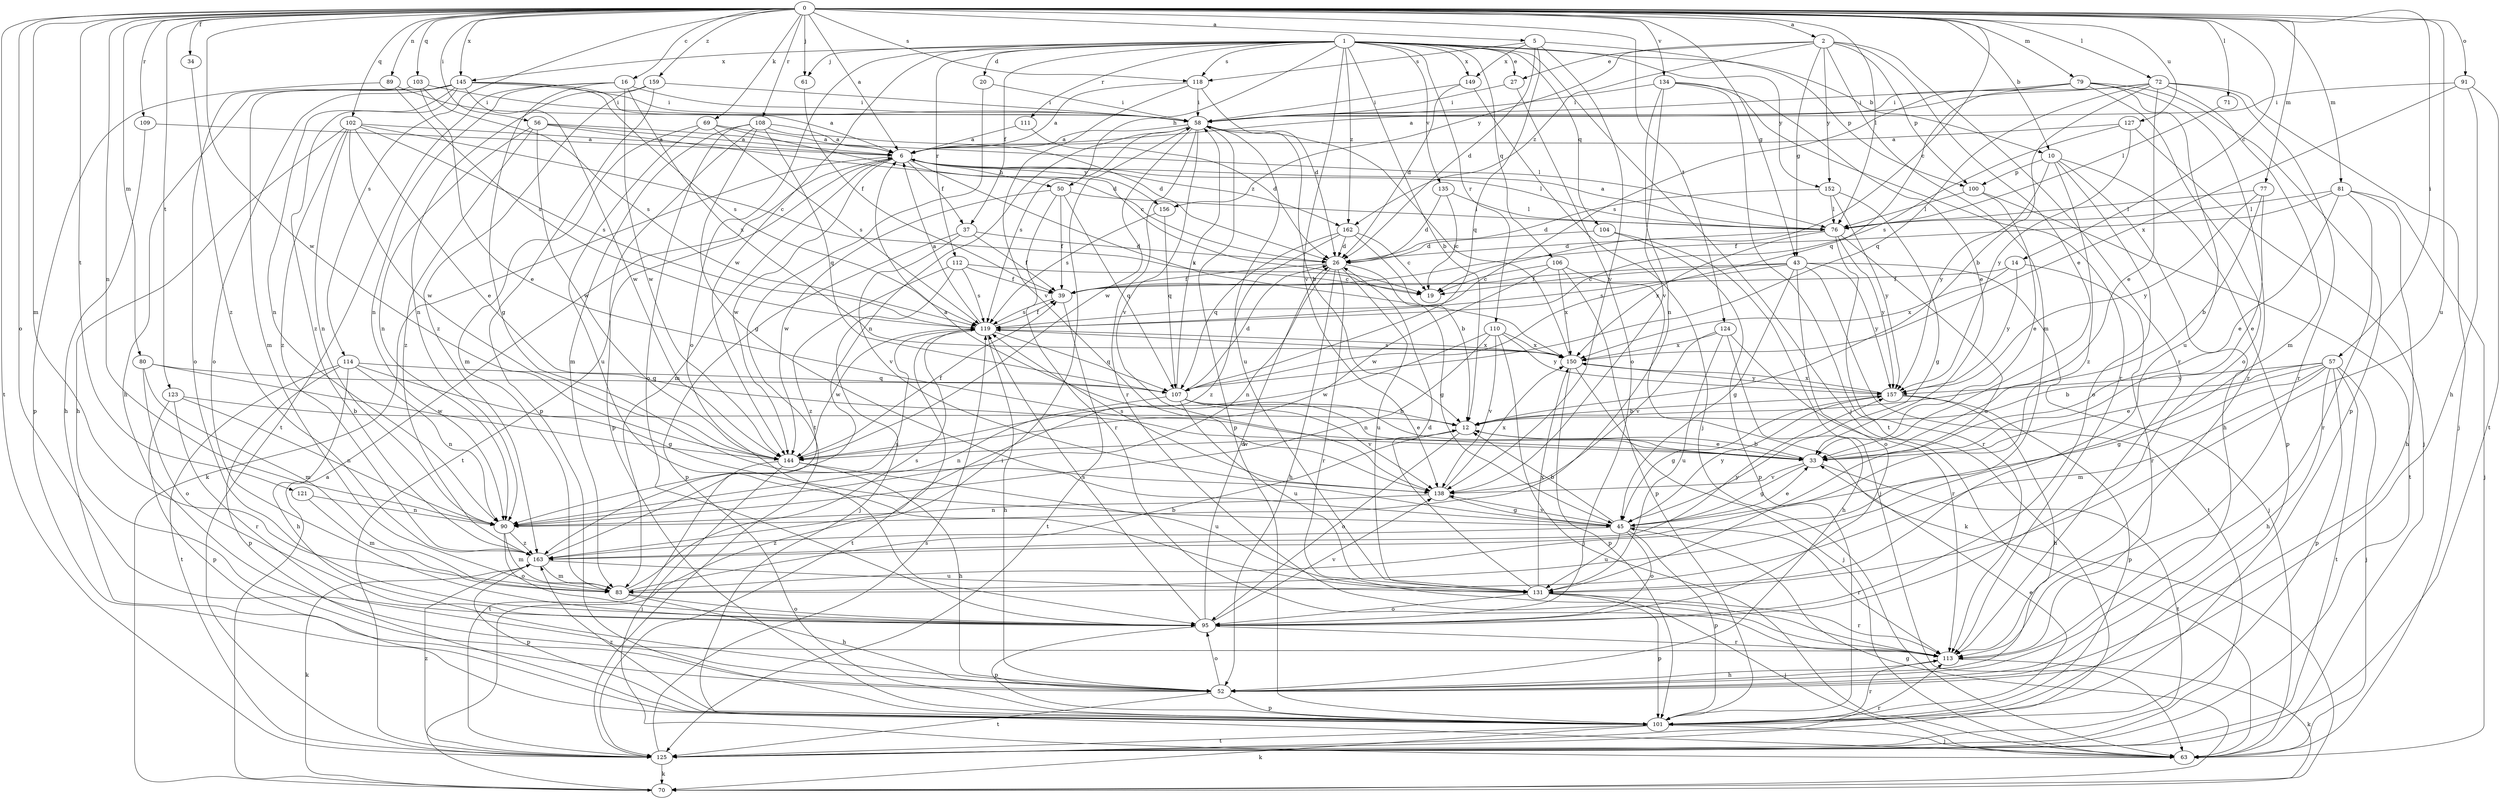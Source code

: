 strict digraph  {
0;
1;
2;
5;
6;
10;
12;
14;
16;
19;
20;
26;
27;
33;
34;
37;
39;
43;
45;
50;
52;
56;
57;
58;
61;
63;
69;
70;
71;
72;
76;
77;
79;
80;
81;
83;
89;
90;
91;
95;
100;
101;
102;
103;
104;
106;
107;
108;
109;
110;
111;
112;
113;
114;
118;
119;
121;
123;
124;
125;
127;
131;
134;
135;
138;
144;
145;
149;
150;
152;
156;
157;
159;
162;
163;
0 -> 2  [label=a];
0 -> 5  [label=a];
0 -> 6  [label=a];
0 -> 10  [label=b];
0 -> 14  [label=c];
0 -> 16  [label=c];
0 -> 19  [label=c];
0 -> 34  [label=f];
0 -> 43  [label=g];
0 -> 56  [label=i];
0 -> 57  [label=i];
0 -> 61  [label=j];
0 -> 69  [label=k];
0 -> 71  [label=l];
0 -> 72  [label=l];
0 -> 76  [label=l];
0 -> 77  [label=m];
0 -> 79  [label=m];
0 -> 80  [label=m];
0 -> 81  [label=m];
0 -> 83  [label=m];
0 -> 89  [label=n];
0 -> 90  [label=n];
0 -> 91  [label=o];
0 -> 95  [label=o];
0 -> 102  [label=q];
0 -> 103  [label=q];
0 -> 108  [label=r];
0 -> 109  [label=r];
0 -> 114  [label=s];
0 -> 118  [label=s];
0 -> 121  [label=t];
0 -> 123  [label=t];
0 -> 124  [label=t];
0 -> 125  [label=t];
0 -> 127  [label=u];
0 -> 131  [label=u];
0 -> 134  [label=v];
0 -> 144  [label=w];
0 -> 145  [label=x];
0 -> 159  [label=z];
1 -> 10  [label=b];
1 -> 12  [label=b];
1 -> 20  [label=d];
1 -> 27  [label=e];
1 -> 37  [label=f];
1 -> 50  [label=h];
1 -> 61  [label=j];
1 -> 63  [label=j];
1 -> 95  [label=o];
1 -> 104  [label=q];
1 -> 106  [label=q];
1 -> 110  [label=r];
1 -> 111  [label=r];
1 -> 112  [label=r];
1 -> 118  [label=s];
1 -> 135  [label=v];
1 -> 138  [label=v];
1 -> 144  [label=w];
1 -> 145  [label=x];
1 -> 149  [label=x];
1 -> 152  [label=y];
1 -> 162  [label=z];
2 -> 27  [label=e];
2 -> 33  [label=e];
2 -> 43  [label=g];
2 -> 83  [label=m];
2 -> 100  [label=p];
2 -> 113  [label=r];
2 -> 152  [label=y];
2 -> 156  [label=y];
2 -> 162  [label=z];
5 -> 26  [label=d];
5 -> 100  [label=p];
5 -> 107  [label=q];
5 -> 118  [label=s];
5 -> 138  [label=v];
5 -> 149  [label=x];
6 -> 37  [label=f];
6 -> 50  [label=h];
6 -> 70  [label=k];
6 -> 76  [label=l];
6 -> 83  [label=m];
6 -> 125  [label=t];
6 -> 144  [label=w];
6 -> 150  [label=x];
6 -> 156  [label=y];
6 -> 162  [label=z];
10 -> 52  [label=h];
10 -> 95  [label=o];
10 -> 100  [label=p];
10 -> 101  [label=p];
10 -> 157  [label=y];
10 -> 163  [label=z];
12 -> 33  [label=e];
12 -> 95  [label=o];
12 -> 144  [label=w];
14 -> 39  [label=f];
14 -> 113  [label=r];
14 -> 150  [label=x];
14 -> 157  [label=y];
16 -> 45  [label=g];
16 -> 58  [label=i];
16 -> 90  [label=n];
16 -> 125  [label=t];
16 -> 144  [label=w];
16 -> 150  [label=x];
20 -> 58  [label=i];
20 -> 125  [label=t];
26 -> 39  [label=f];
26 -> 45  [label=g];
26 -> 52  [label=h];
26 -> 90  [label=n];
26 -> 113  [label=r];
26 -> 131  [label=u];
27 -> 58  [label=i];
27 -> 95  [label=o];
33 -> 6  [label=a];
33 -> 12  [label=b];
33 -> 45  [label=g];
33 -> 125  [label=t];
33 -> 138  [label=v];
34 -> 163  [label=z];
37 -> 26  [label=d];
37 -> 39  [label=f];
37 -> 101  [label=p];
37 -> 138  [label=v];
39 -> 119  [label=s];
39 -> 125  [label=t];
43 -> 19  [label=c];
43 -> 39  [label=f];
43 -> 45  [label=g];
43 -> 63  [label=j];
43 -> 95  [label=o];
43 -> 119  [label=s];
43 -> 125  [label=t];
43 -> 157  [label=y];
45 -> 12  [label=b];
45 -> 33  [label=e];
45 -> 95  [label=o];
45 -> 101  [label=p];
45 -> 113  [label=r];
45 -> 131  [label=u];
45 -> 138  [label=v];
45 -> 157  [label=y];
45 -> 163  [label=z];
50 -> 39  [label=f];
50 -> 76  [label=l];
50 -> 107  [label=q];
50 -> 113  [label=r];
50 -> 144  [label=w];
52 -> 95  [label=o];
52 -> 101  [label=p];
52 -> 125  [label=t];
56 -> 6  [label=a];
56 -> 26  [label=d];
56 -> 76  [label=l];
56 -> 90  [label=n];
56 -> 144  [label=w];
56 -> 163  [label=z];
57 -> 12  [label=b];
57 -> 33  [label=e];
57 -> 45  [label=g];
57 -> 52  [label=h];
57 -> 63  [label=j];
57 -> 83  [label=m];
57 -> 101  [label=p];
57 -> 125  [label=t];
57 -> 157  [label=y];
58 -> 6  [label=a];
58 -> 12  [label=b];
58 -> 90  [label=n];
58 -> 101  [label=p];
58 -> 113  [label=r];
58 -> 119  [label=s];
58 -> 131  [label=u];
58 -> 138  [label=v];
58 -> 144  [label=w];
61 -> 39  [label=f];
69 -> 6  [label=a];
69 -> 19  [label=c];
69 -> 83  [label=m];
69 -> 119  [label=s];
69 -> 131  [label=u];
70 -> 6  [label=a];
70 -> 45  [label=g];
70 -> 58  [label=i];
71 -> 76  [label=l];
72 -> 6  [label=a];
72 -> 12  [label=b];
72 -> 33  [label=e];
72 -> 58  [label=i];
72 -> 63  [label=j];
72 -> 83  [label=m];
72 -> 107  [label=q];
72 -> 113  [label=r];
76 -> 6  [label=a];
76 -> 26  [label=d];
76 -> 113  [label=r];
76 -> 131  [label=u];
76 -> 150  [label=x];
76 -> 157  [label=y];
77 -> 12  [label=b];
77 -> 33  [label=e];
77 -> 76  [label=l];
77 -> 157  [label=y];
79 -> 58  [label=i];
79 -> 95  [label=o];
79 -> 101  [label=p];
79 -> 107  [label=q];
79 -> 113  [label=r];
79 -> 119  [label=s];
79 -> 131  [label=u];
80 -> 83  [label=m];
80 -> 95  [label=o];
80 -> 107  [label=q];
80 -> 144  [label=w];
81 -> 33  [label=e];
81 -> 39  [label=f];
81 -> 52  [label=h];
81 -> 63  [label=j];
81 -> 76  [label=l];
81 -> 113  [label=r];
83 -> 12  [label=b];
83 -> 52  [label=h];
83 -> 95  [label=o];
83 -> 119  [label=s];
89 -> 58  [label=i];
89 -> 101  [label=p];
89 -> 119  [label=s];
90 -> 83  [label=m];
90 -> 95  [label=o];
90 -> 163  [label=z];
91 -> 52  [label=h];
91 -> 58  [label=i];
91 -> 125  [label=t];
91 -> 150  [label=x];
95 -> 26  [label=d];
95 -> 101  [label=p];
95 -> 113  [label=r];
95 -> 119  [label=s];
95 -> 138  [label=v];
100 -> 33  [label=e];
100 -> 76  [label=l];
100 -> 125  [label=t];
101 -> 33  [label=e];
101 -> 63  [label=j];
101 -> 70  [label=k];
101 -> 113  [label=r];
101 -> 125  [label=t];
101 -> 163  [label=z];
102 -> 6  [label=a];
102 -> 19  [label=c];
102 -> 33  [label=e];
102 -> 52  [label=h];
102 -> 90  [label=n];
102 -> 119  [label=s];
102 -> 144  [label=w];
102 -> 163  [label=z];
103 -> 33  [label=e];
103 -> 58  [label=i];
103 -> 95  [label=o];
103 -> 119  [label=s];
104 -> 26  [label=d];
104 -> 63  [label=j];
104 -> 101  [label=p];
106 -> 19  [label=c];
106 -> 70  [label=k];
106 -> 101  [label=p];
106 -> 144  [label=w];
106 -> 150  [label=x];
107 -> 12  [label=b];
107 -> 26  [label=d];
107 -> 33  [label=e];
107 -> 58  [label=i];
107 -> 90  [label=n];
107 -> 131  [label=u];
107 -> 138  [label=v];
108 -> 6  [label=a];
108 -> 26  [label=d];
108 -> 45  [label=g];
108 -> 83  [label=m];
108 -> 95  [label=o];
108 -> 101  [label=p];
108 -> 107  [label=q];
109 -> 6  [label=a];
109 -> 52  [label=h];
110 -> 63  [label=j];
110 -> 90  [label=n];
110 -> 138  [label=v];
110 -> 144  [label=w];
110 -> 150  [label=x];
110 -> 157  [label=y];
111 -> 6  [label=a];
111 -> 26  [label=d];
112 -> 19  [label=c];
112 -> 39  [label=f];
112 -> 63  [label=j];
112 -> 119  [label=s];
112 -> 163  [label=z];
113 -> 52  [label=h];
113 -> 70  [label=k];
114 -> 45  [label=g];
114 -> 52  [label=h];
114 -> 90  [label=n];
114 -> 101  [label=p];
114 -> 107  [label=q];
114 -> 125  [label=t];
118 -> 6  [label=a];
118 -> 26  [label=d];
118 -> 58  [label=i];
118 -> 138  [label=v];
119 -> 6  [label=a];
119 -> 39  [label=f];
119 -> 52  [label=h];
119 -> 107  [label=q];
119 -> 125  [label=t];
119 -> 144  [label=w];
119 -> 150  [label=x];
121 -> 83  [label=m];
121 -> 90  [label=n];
123 -> 12  [label=b];
123 -> 90  [label=n];
123 -> 101  [label=p];
123 -> 113  [label=r];
124 -> 52  [label=h];
124 -> 113  [label=r];
124 -> 131  [label=u];
124 -> 138  [label=v];
124 -> 150  [label=x];
125 -> 70  [label=k];
125 -> 113  [label=r];
125 -> 119  [label=s];
125 -> 163  [label=z];
127 -> 6  [label=a];
127 -> 63  [label=j];
127 -> 119  [label=s];
127 -> 157  [label=y];
131 -> 26  [label=d];
131 -> 63  [label=j];
131 -> 95  [label=o];
131 -> 101  [label=p];
131 -> 113  [label=r];
131 -> 150  [label=x];
134 -> 33  [label=e];
134 -> 58  [label=i];
134 -> 90  [label=n];
134 -> 113  [label=r];
134 -> 125  [label=t];
134 -> 138  [label=v];
135 -> 19  [label=c];
135 -> 26  [label=d];
135 -> 76  [label=l];
138 -> 45  [label=g];
138 -> 90  [label=n];
138 -> 119  [label=s];
138 -> 150  [label=x];
144 -> 39  [label=f];
144 -> 52  [label=h];
144 -> 63  [label=j];
144 -> 125  [label=t];
144 -> 131  [label=u];
145 -> 6  [label=a];
145 -> 52  [label=h];
145 -> 58  [label=i];
145 -> 83  [label=m];
145 -> 90  [label=n];
145 -> 95  [label=o];
145 -> 119  [label=s];
145 -> 144  [label=w];
145 -> 163  [label=z];
149 -> 26  [label=d];
149 -> 58  [label=i];
149 -> 63  [label=j];
150 -> 58  [label=i];
150 -> 63  [label=j];
150 -> 101  [label=p];
150 -> 119  [label=s];
150 -> 157  [label=y];
152 -> 26  [label=d];
152 -> 45  [label=g];
152 -> 76  [label=l];
152 -> 157  [label=y];
156 -> 107  [label=q];
156 -> 119  [label=s];
157 -> 12  [label=b];
157 -> 45  [label=g];
157 -> 52  [label=h];
157 -> 101  [label=p];
157 -> 150  [label=x];
159 -> 58  [label=i];
159 -> 90  [label=n];
159 -> 101  [label=p];
159 -> 163  [label=z];
162 -> 12  [label=b];
162 -> 19  [label=c];
162 -> 26  [label=d];
162 -> 107  [label=q];
162 -> 163  [label=z];
163 -> 70  [label=k];
163 -> 83  [label=m];
163 -> 101  [label=p];
163 -> 119  [label=s];
163 -> 131  [label=u];
163 -> 157  [label=y];
}
